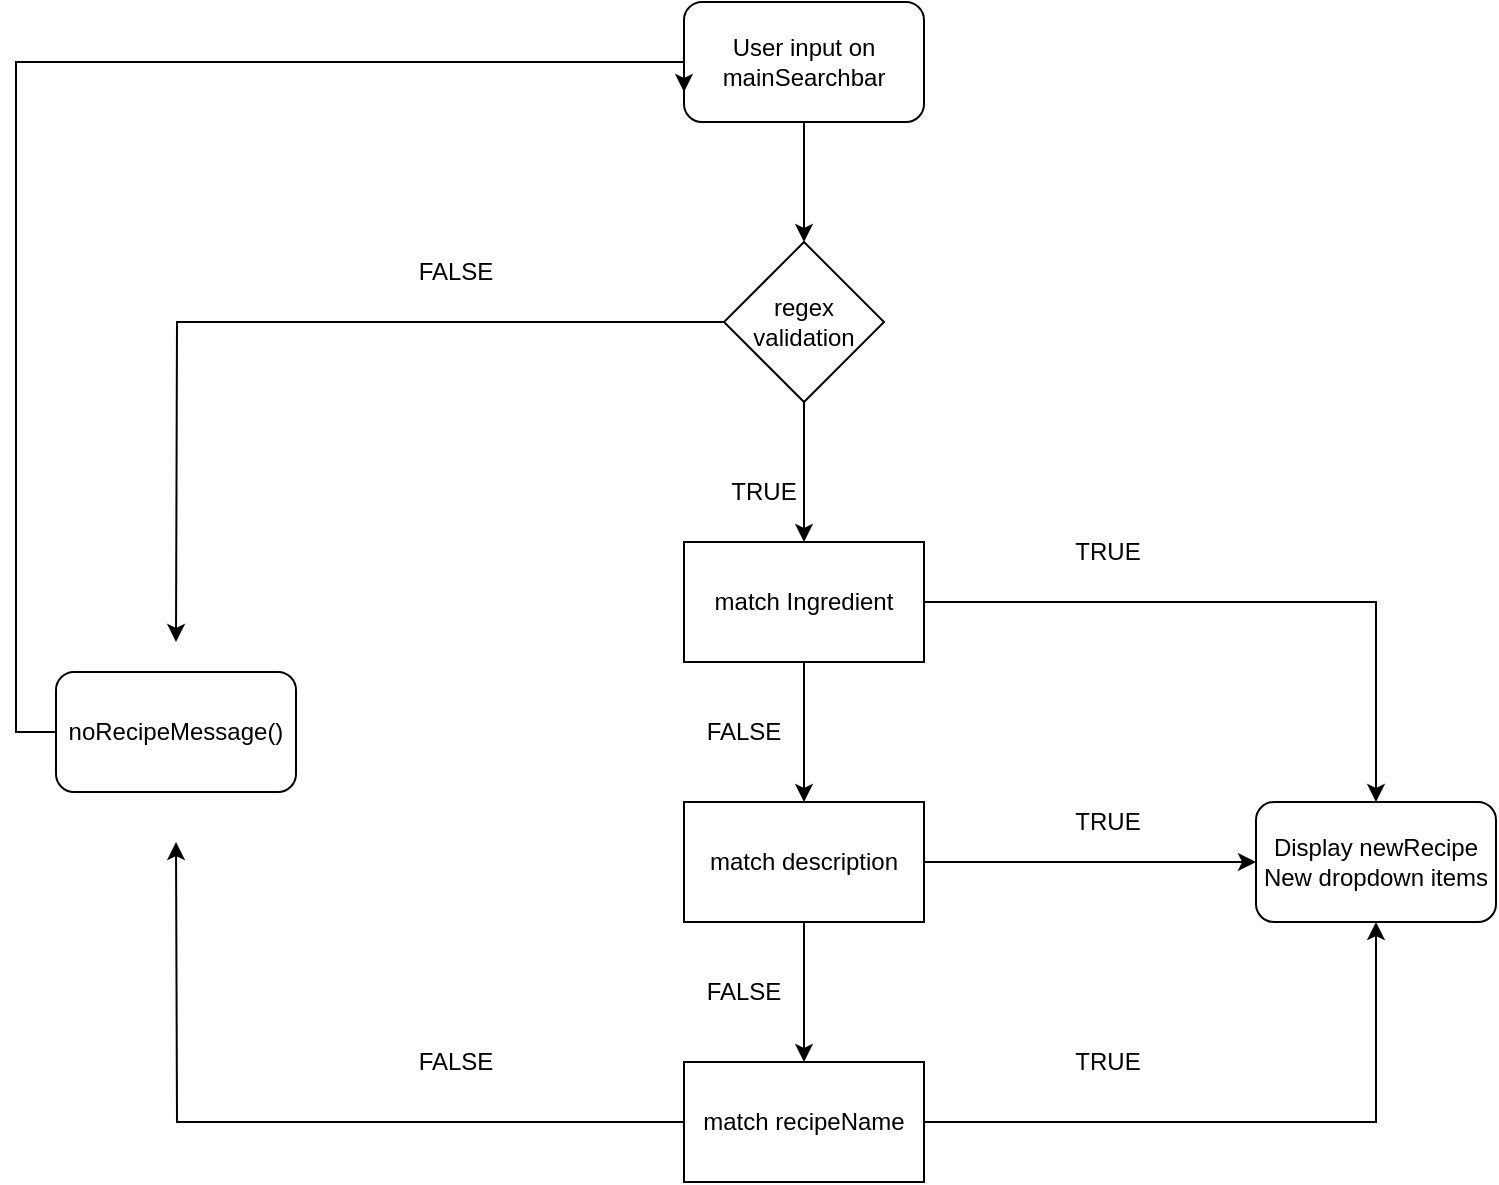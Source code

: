 <mxfile version="20.3.6" type="github">
  <diagram id="ga-sgr3PPKh_4a51wKOV" name="Page-1">
    <mxGraphModel dx="1418" dy="763" grid="1" gridSize="10" guides="1" tooltips="1" connect="1" arrows="1" fold="1" page="1" pageScale="1" pageWidth="827" pageHeight="1169" math="0" shadow="0">
      <root>
        <mxCell id="0" />
        <mxCell id="1" parent="0" />
        <mxCell id="rws3jVxYOCs86u8TmgI2-4" value="" style="edgeStyle=orthogonalEdgeStyle;rounded=0;orthogonalLoop=1;jettySize=auto;html=1;" parent="1" source="rws3jVxYOCs86u8TmgI2-1" target="rws3jVxYOCs86u8TmgI2-2" edge="1">
          <mxGeometry relative="1" as="geometry" />
        </mxCell>
        <mxCell id="rws3jVxYOCs86u8TmgI2-1" value="User input on mainSearchbar" style="rounded=1;whiteSpace=wrap;html=1;" parent="1" vertex="1">
          <mxGeometry x="378" y="290" width="120" height="60" as="geometry" />
        </mxCell>
        <mxCell id="rws3jVxYOCs86u8TmgI2-7" value="" style="edgeStyle=orthogonalEdgeStyle;rounded=0;orthogonalLoop=1;jettySize=auto;html=1;" parent="1" source="rws3jVxYOCs86u8TmgI2-2" target="rws3jVxYOCs86u8TmgI2-5" edge="1">
          <mxGeometry relative="1" as="geometry" />
        </mxCell>
        <mxCell id="rws3jVxYOCs86u8TmgI2-20" style="edgeStyle=orthogonalEdgeStyle;rounded=0;orthogonalLoop=1;jettySize=auto;html=1;" parent="1" source="rws3jVxYOCs86u8TmgI2-2" edge="1">
          <mxGeometry relative="1" as="geometry">
            <mxPoint x="124" y="610" as="targetPoint" />
          </mxGeometry>
        </mxCell>
        <mxCell id="rws3jVxYOCs86u8TmgI2-2" value="regex validation" style="rhombus;whiteSpace=wrap;html=1;" parent="1" vertex="1">
          <mxGeometry x="398" y="410" width="80" height="80" as="geometry" />
        </mxCell>
        <mxCell id="rws3jVxYOCs86u8TmgI2-12" value="" style="edgeStyle=orthogonalEdgeStyle;rounded=0;orthogonalLoop=1;jettySize=auto;html=1;" parent="1" source="rws3jVxYOCs86u8TmgI2-5" target="rws3jVxYOCs86u8TmgI2-8" edge="1">
          <mxGeometry relative="1" as="geometry" />
        </mxCell>
        <mxCell id="rws3jVxYOCs86u8TmgI2-27" style="edgeStyle=orthogonalEdgeStyle;rounded=0;orthogonalLoop=1;jettySize=auto;html=1;entryX=0.5;entryY=0;entryDx=0;entryDy=0;" parent="1" source="rws3jVxYOCs86u8TmgI2-5" target="rws3jVxYOCs86u8TmgI2-26" edge="1">
          <mxGeometry relative="1" as="geometry" />
        </mxCell>
        <mxCell id="rws3jVxYOCs86u8TmgI2-5" value="match Ingredient" style="rounded=0;whiteSpace=wrap;html=1;" parent="1" vertex="1">
          <mxGeometry x="378" y="560" width="120" height="60" as="geometry" />
        </mxCell>
        <mxCell id="rws3jVxYOCs86u8TmgI2-17" value="" style="edgeStyle=orthogonalEdgeStyle;rounded=0;orthogonalLoop=1;jettySize=auto;html=1;" parent="1" source="rws3jVxYOCs86u8TmgI2-8" target="rws3jVxYOCs86u8TmgI2-16" edge="1">
          <mxGeometry relative="1" as="geometry" />
        </mxCell>
        <mxCell id="rws3jVxYOCs86u8TmgI2-28" style="edgeStyle=orthogonalEdgeStyle;rounded=0;orthogonalLoop=1;jettySize=auto;html=1;exitX=1;exitY=0.5;exitDx=0;exitDy=0;" parent="1" source="rws3jVxYOCs86u8TmgI2-8" target="rws3jVxYOCs86u8TmgI2-26" edge="1">
          <mxGeometry relative="1" as="geometry" />
        </mxCell>
        <mxCell id="rws3jVxYOCs86u8TmgI2-8" value="match description" style="rounded=0;whiteSpace=wrap;html=1;" parent="1" vertex="1">
          <mxGeometry x="378" y="690" width="120" height="60" as="geometry" />
        </mxCell>
        <mxCell id="rws3jVxYOCs86u8TmgI2-14" value="FALSE" style="text;html=1;strokeColor=none;fillColor=none;align=center;verticalAlign=middle;whiteSpace=wrap;rounded=0;" parent="1" vertex="1">
          <mxGeometry x="378" y="640" width="60" height="30" as="geometry" />
        </mxCell>
        <mxCell id="rws3jVxYOCs86u8TmgI2-21" style="edgeStyle=orthogonalEdgeStyle;rounded=0;orthogonalLoop=1;jettySize=auto;html=1;" parent="1" source="rws3jVxYOCs86u8TmgI2-16" edge="1">
          <mxGeometry relative="1" as="geometry">
            <mxPoint x="124" y="710" as="targetPoint" />
          </mxGeometry>
        </mxCell>
        <mxCell id="rws3jVxYOCs86u8TmgI2-29" style="edgeStyle=orthogonalEdgeStyle;rounded=0;orthogonalLoop=1;jettySize=auto;html=1;exitX=1;exitY=0.5;exitDx=0;exitDy=0;entryX=0.5;entryY=1;entryDx=0;entryDy=0;" parent="1" source="rws3jVxYOCs86u8TmgI2-16" target="rws3jVxYOCs86u8TmgI2-26" edge="1">
          <mxGeometry relative="1" as="geometry" />
        </mxCell>
        <mxCell id="rws3jVxYOCs86u8TmgI2-16" value="match recipeName" style="rounded=0;whiteSpace=wrap;html=1;" parent="1" vertex="1">
          <mxGeometry x="378" y="820" width="120" height="60" as="geometry" />
        </mxCell>
        <mxCell id="rws3jVxYOCs86u8TmgI2-18" value="FALSE" style="text;html=1;strokeColor=none;fillColor=none;align=center;verticalAlign=middle;whiteSpace=wrap;rounded=0;" parent="1" vertex="1">
          <mxGeometry x="378" y="770" width="60" height="30" as="geometry" />
        </mxCell>
        <mxCell id="rws3jVxYOCs86u8TmgI2-25" style="edgeStyle=orthogonalEdgeStyle;rounded=0;orthogonalLoop=1;jettySize=auto;html=1;entryX=0;entryY=0.75;entryDx=0;entryDy=0;" parent="1" source="rws3jVxYOCs86u8TmgI2-19" target="rws3jVxYOCs86u8TmgI2-1" edge="1">
          <mxGeometry relative="1" as="geometry">
            <mxPoint x="44" y="330" as="targetPoint" />
            <Array as="points">
              <mxPoint x="44" y="655" />
              <mxPoint x="44" y="320" />
              <mxPoint x="378" y="320" />
            </Array>
          </mxGeometry>
        </mxCell>
        <mxCell id="rws3jVxYOCs86u8TmgI2-19" value="noRecipeMessage()" style="rounded=1;whiteSpace=wrap;html=1;" parent="1" vertex="1">
          <mxGeometry x="64" y="625" width="120" height="60" as="geometry" />
        </mxCell>
        <mxCell id="rws3jVxYOCs86u8TmgI2-22" value="FALSE" style="text;html=1;strokeColor=none;fillColor=none;align=center;verticalAlign=middle;whiteSpace=wrap;rounded=0;" parent="1" vertex="1">
          <mxGeometry x="234" y="805" width="60" height="30" as="geometry" />
        </mxCell>
        <mxCell id="rws3jVxYOCs86u8TmgI2-23" value="FALSE" style="text;html=1;strokeColor=none;fillColor=none;align=center;verticalAlign=middle;whiteSpace=wrap;rounded=0;" parent="1" vertex="1">
          <mxGeometry x="234" y="410" width="60" height="30" as="geometry" />
        </mxCell>
        <mxCell id="rws3jVxYOCs86u8TmgI2-24" value="TRUE" style="text;html=1;strokeColor=none;fillColor=none;align=center;verticalAlign=middle;whiteSpace=wrap;rounded=0;" parent="1" vertex="1">
          <mxGeometry x="560" y="550" width="60" height="30" as="geometry" />
        </mxCell>
        <mxCell id="rws3jVxYOCs86u8TmgI2-26" value="&lt;div&gt;Display newRecipe&lt;/div&gt;&lt;div&gt;New dropdown items&lt;br&gt;&lt;/div&gt;" style="rounded=1;whiteSpace=wrap;html=1;" parent="1" vertex="1">
          <mxGeometry x="664" y="690" width="120" height="60" as="geometry" />
        </mxCell>
        <mxCell id="LoJJO0c_ScXFvc4OFsKD-1" value="TRUE" style="text;html=1;strokeColor=none;fillColor=none;align=center;verticalAlign=middle;whiteSpace=wrap;rounded=0;" vertex="1" parent="1">
          <mxGeometry x="388" y="520" width="60" height="30" as="geometry" />
        </mxCell>
        <mxCell id="LoJJO0c_ScXFvc4OFsKD-2" value="TRUE" style="text;html=1;strokeColor=none;fillColor=none;align=center;verticalAlign=middle;whiteSpace=wrap;rounded=0;" vertex="1" parent="1">
          <mxGeometry x="560" y="685" width="60" height="30" as="geometry" />
        </mxCell>
        <mxCell id="LoJJO0c_ScXFvc4OFsKD-3" value="TRUE" style="text;html=1;strokeColor=none;fillColor=none;align=center;verticalAlign=middle;whiteSpace=wrap;rounded=0;" vertex="1" parent="1">
          <mxGeometry x="560" y="805" width="60" height="30" as="geometry" />
        </mxCell>
      </root>
    </mxGraphModel>
  </diagram>
</mxfile>

